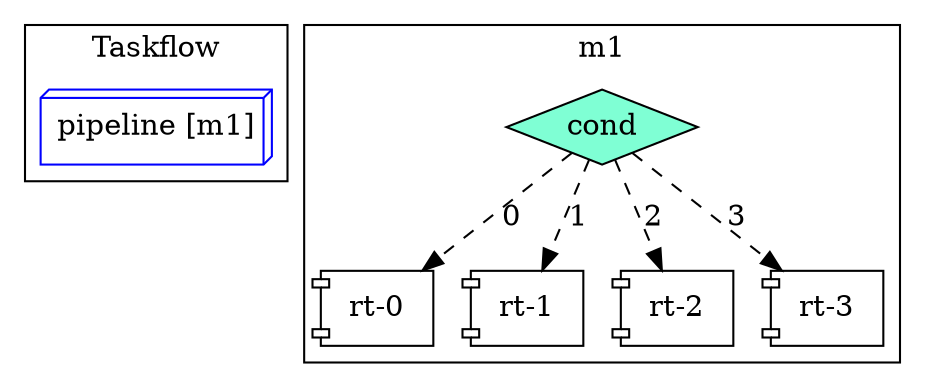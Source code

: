 digraph Taskflow {
subgraph cluster_p0x7ffc47e53358 {
label="Taskflow";
p0x1878a88[shape=box3d, color=blue, label="pipeline [m1]"];
}
subgraph cluster_p0x7ffc47e53220 {
label="m1";
p0x1878600[label="cond" shape=diamond color=black fillcolor=aquamarine style=filled];
p0x1878600 -> p0x18786e8 [style=dashed label="0"];
p0x1878600 -> p0x18787d0 [style=dashed label="1"];
p0x1878600 -> p0x18788b8 [style=dashed label="2"];
p0x1878600 -> p0x18789a0 [style=dashed label="3"];
p0x18786e8[label="rt-0" shape=component];
p0x18787d0[label="rt-1" shape=component];
p0x18788b8[label="rt-2" shape=component];
p0x18789a0[label="rt-3" shape=component];
}
}

